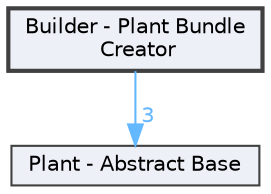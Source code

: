 digraph "Builder - Plant Bundle Creator"
{
 // INTERACTIVE_SVG=YES
 // LATEX_PDF_SIZE
  bgcolor="transparent";
  edge [fontname=Helvetica,fontsize=10,labelfontname=Helvetica,labelfontsize=10];
  node [fontname=Helvetica,fontsize=10,shape=box,height=0.2,width=0.4];
  compound=true
  dir_f066a8df8b05c8c4d9dcc00b7f535f6f [label="Builder - Plant Bundle\l Creator", fillcolor="#edf0f7", color="grey25", style="filled,bold", URL="dir_f066a8df8b05c8c4d9dcc00b7f535f6f.html",tooltip=""];
  dir_5ed06eff868f77dc127d4670c5cf96f5 [label="Plant - Abstract Base", fillcolor="#edf0f7", color="grey25", style="filled", URL="dir_5ed06eff868f77dc127d4670c5cf96f5.html",tooltip=""];
  dir_f066a8df8b05c8c4d9dcc00b7f535f6f->dir_5ed06eff868f77dc127d4670c5cf96f5 [headlabel="3", labeldistance=1.5 headhref="dir_000001_000007.html" href="dir_000001_000007.html" color="steelblue1" fontcolor="steelblue1"];
}
